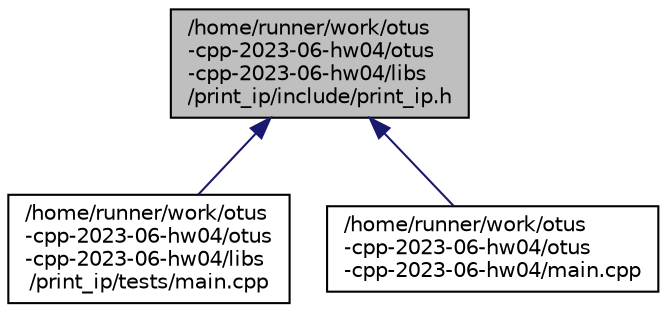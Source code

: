 digraph "/home/runner/work/otus-cpp-2023-06-hw04/otus-cpp-2023-06-hw04/libs/print_ip/include/print_ip.h"
{
 // LATEX_PDF_SIZE
  edge [fontname="Helvetica",fontsize="10",labelfontname="Helvetica",labelfontsize="10"];
  node [fontname="Helvetica",fontsize="10",shape=record];
  Node1 [label="/home/runner/work/otus\l-cpp-2023-06-hw04/otus\l-cpp-2023-06-hw04/libs\l/print_ip/include/print_ip.h",height=0.2,width=0.4,color="black", fillcolor="grey75", style="filled", fontcolor="black",tooltip=" "];
  Node1 -> Node2 [dir="back",color="midnightblue",fontsize="10",style="solid",fontname="Helvetica"];
  Node2 [label="/home/runner/work/otus\l-cpp-2023-06-hw04/otus\l-cpp-2023-06-hw04/libs\l/print_ip/tests/main.cpp",height=0.2,width=0.4,color="black", fillcolor="white", style="filled",URL="$libs_2print__ip_2tests_2main_8cpp.html",tooltip=" "];
  Node1 -> Node3 [dir="back",color="midnightblue",fontsize="10",style="solid",fontname="Helvetica"];
  Node3 [label="/home/runner/work/otus\l-cpp-2023-06-hw04/otus\l-cpp-2023-06-hw04/main.cpp",height=0.2,width=0.4,color="black", fillcolor="white", style="filled",URL="$main_8cpp.html",tooltip=" "];
}
